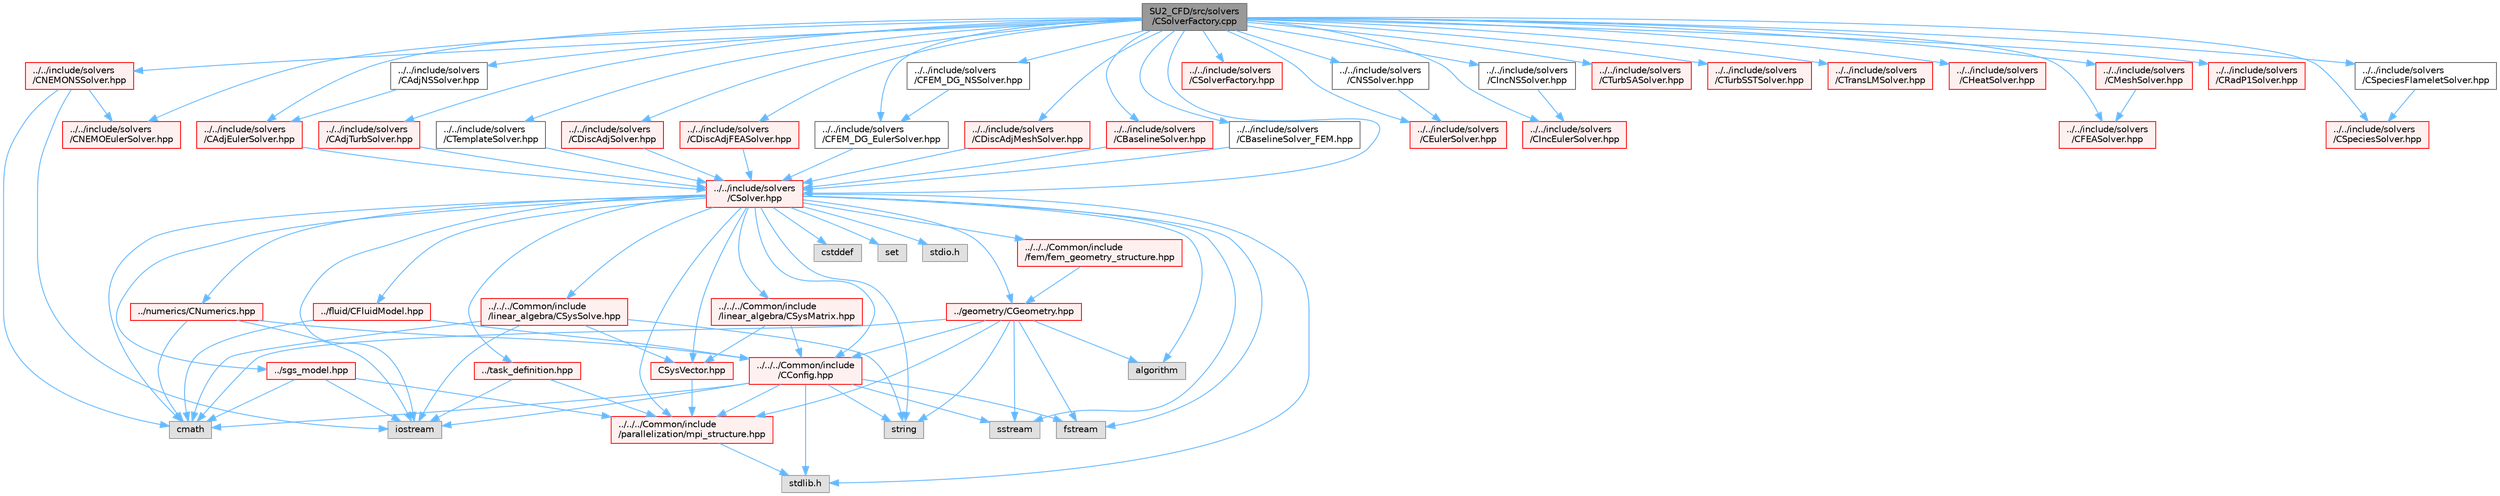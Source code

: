 digraph "SU2_CFD/src/solvers/CSolverFactory.cpp"
{
 // LATEX_PDF_SIZE
  bgcolor="transparent";
  edge [fontname=Helvetica,fontsize=10,labelfontname=Helvetica,labelfontsize=10];
  node [fontname=Helvetica,fontsize=10,shape=box,height=0.2,width=0.4];
  Node1 [id="Node000001",label="SU2_CFD/src/solvers\l/CSolverFactory.cpp",height=0.2,width=0.4,color="gray40", fillcolor="grey60", style="filled", fontcolor="black",tooltip="Main subroutines for CSolverFactoryclass."];
  Node1 -> Node2 [id="edge1_Node000001_Node000002",color="steelblue1",style="solid",tooltip=" "];
  Node2 [id="Node000002",label="../../include/solvers\l/CSolver.hpp",height=0.2,width=0.4,color="red", fillcolor="#FFF0F0", style="filled",URL="$CSolver_8hpp.html",tooltip="Headers of the CSolver class which is inherited by all of the other solvers."];
  Node2 -> Node3 [id="edge2_Node000002_Node000003",color="steelblue1",style="solid",tooltip=" "];
  Node3 [id="Node000003",label="../../../Common/include\l/parallelization/mpi_structure.hpp",height=0.2,width=0.4,color="red", fillcolor="#FFF0F0", style="filled",URL="$mpi__structure_8hpp.html",tooltip="Headers of the mpi interface for generalized datatypes. The subroutines and functions are in the mpi_..."];
  Node3 -> Node4 [id="edge3_Node000003_Node000004",color="steelblue1",style="solid",tooltip=" "];
  Node4 [id="Node000004",label="stdlib.h",height=0.2,width=0.4,color="grey60", fillcolor="#E0E0E0", style="filled",tooltip=" "];
  Node2 -> Node16 [id="edge4_Node000002_Node000016",color="steelblue1",style="solid",tooltip=" "];
  Node16 [id="Node000016",label="cmath",height=0.2,width=0.4,color="grey60", fillcolor="#E0E0E0", style="filled",tooltip=" "];
  Node2 -> Node13 [id="edge5_Node000002_Node000013",color="steelblue1",style="solid",tooltip=" "];
  Node13 [id="Node000013",label="cstddef",height=0.2,width=0.4,color="grey60", fillcolor="#E0E0E0", style="filled",tooltip=" "];
  Node2 -> Node17 [id="edge6_Node000002_Node000017",color="steelblue1",style="solid",tooltip=" "];
  Node17 [id="Node000017",label="string",height=0.2,width=0.4,color="grey60", fillcolor="#E0E0E0", style="filled",tooltip=" "];
  Node2 -> Node18 [id="edge7_Node000002_Node000018",color="steelblue1",style="solid",tooltip=" "];
  Node18 [id="Node000018",label="fstream",height=0.2,width=0.4,color="grey60", fillcolor="#E0E0E0", style="filled",tooltip=" "];
  Node2 -> Node19 [id="edge8_Node000002_Node000019",color="steelblue1",style="solid",tooltip=" "];
  Node19 [id="Node000019",label="sstream",height=0.2,width=0.4,color="grey60", fillcolor="#E0E0E0", style="filled",tooltip=" "];
  Node2 -> Node20 [id="edge9_Node000002_Node000020",color="steelblue1",style="solid",tooltip=" "];
  Node20 [id="Node000020",label="algorithm",height=0.2,width=0.4,color="grey60", fillcolor="#E0E0E0", style="filled",tooltip=" "];
  Node2 -> Node6 [id="edge10_Node000002_Node000006",color="steelblue1",style="solid",tooltip=" "];
  Node6 [id="Node000006",label="iostream",height=0.2,width=0.4,color="grey60", fillcolor="#E0E0E0", style="filled",tooltip=" "];
  Node2 -> Node21 [id="edge11_Node000002_Node000021",color="steelblue1",style="solid",tooltip=" "];
  Node21 [id="Node000021",label="set",height=0.2,width=0.4,color="grey60", fillcolor="#E0E0E0", style="filled",tooltip=" "];
  Node2 -> Node4 [id="edge12_Node000002_Node000004",color="steelblue1",style="solid",tooltip=" "];
  Node2 -> Node22 [id="edge13_Node000002_Node000022",color="steelblue1",style="solid",tooltip=" "];
  Node22 [id="Node000022",label="stdio.h",height=0.2,width=0.4,color="grey60", fillcolor="#E0E0E0", style="filled",tooltip=" "];
  Node2 -> Node23 [id="edge14_Node000002_Node000023",color="steelblue1",style="solid",tooltip=" "];
  Node23 [id="Node000023",label="../fluid/CFluidModel.hpp",height=0.2,width=0.4,color="red", fillcolor="#FFF0F0", style="filled",URL="$CFluidModel_8hpp.html",tooltip="Defines the main fluid model class for thermophysical properties."];
  Node23 -> Node16 [id="edge15_Node000023_Node000016",color="steelblue1",style="solid",tooltip=" "];
  Node23 -> Node25 [id="edge16_Node000023_Node000025",color="steelblue1",style="solid",tooltip=" "];
  Node25 [id="Node000025",label="../../../Common/include\l/CConfig.hpp",height=0.2,width=0.4,color="red", fillcolor="#FFF0F0", style="filled",URL="$CConfig_8hpp.html",tooltip="All the information about the definition of the physical problem. The subroutines and functions are i..."];
  Node25 -> Node3 [id="edge17_Node000025_Node000003",color="steelblue1",style="solid",tooltip=" "];
  Node25 -> Node6 [id="edge18_Node000025_Node000006",color="steelblue1",style="solid",tooltip=" "];
  Node25 -> Node18 [id="edge19_Node000025_Node000018",color="steelblue1",style="solid",tooltip=" "];
  Node25 -> Node19 [id="edge20_Node000025_Node000019",color="steelblue1",style="solid",tooltip=" "];
  Node25 -> Node17 [id="edge21_Node000025_Node000017",color="steelblue1",style="solid",tooltip=" "];
  Node25 -> Node4 [id="edge22_Node000025_Node000004",color="steelblue1",style="solid",tooltip=" "];
  Node25 -> Node16 [id="edge23_Node000025_Node000016",color="steelblue1",style="solid",tooltip=" "];
  Node2 -> Node47 [id="edge24_Node000002_Node000047",color="steelblue1",style="solid",tooltip=" "];
  Node47 [id="Node000047",label="../task_definition.hpp",height=0.2,width=0.4,color="red", fillcolor="#FFF0F0", style="filled",URL="$task__definition_8hpp.html",tooltip="Header of the task definition class for the SU2 solvers."];
  Node47 -> Node3 [id="edge25_Node000047_Node000003",color="steelblue1",style="solid",tooltip=" "];
  Node47 -> Node6 [id="edge26_Node000047_Node000006",color="steelblue1",style="solid",tooltip=" "];
  Node2 -> Node49 [id="edge27_Node000002_Node000049",color="steelblue1",style="solid",tooltip=" "];
  Node49 [id="Node000049",label="../numerics/CNumerics.hpp",height=0.2,width=0.4,color="red", fillcolor="#FFF0F0", style="filled",URL="$CNumerics_8hpp.html",tooltip="Declaration of the base numerics class, the implementation is in the CNumerics.cpp file."];
  Node49 -> Node16 [id="edge28_Node000049_Node000016",color="steelblue1",style="solid",tooltip=" "];
  Node49 -> Node6 [id="edge29_Node000049_Node000006",color="steelblue1",style="solid",tooltip=" "];
  Node49 -> Node25 [id="edge30_Node000049_Node000025",color="steelblue1",style="solid",tooltip=" "];
  Node2 -> Node52 [id="edge31_Node000002_Node000052",color="steelblue1",style="solid",tooltip=" "];
  Node52 [id="Node000052",label="../sgs_model.hpp",height=0.2,width=0.4,color="red", fillcolor="#FFF0F0", style="filled",URL="$sgs__model_8hpp.html",tooltip="Headers of the LES subgrid scale models of the SU2 solvers."];
  Node52 -> Node3 [id="edge32_Node000052_Node000003",color="steelblue1",style="solid",tooltip=" "];
  Node52 -> Node6 [id="edge33_Node000052_Node000006",color="steelblue1",style="solid",tooltip=" "];
  Node52 -> Node16 [id="edge34_Node000052_Node000016",color="steelblue1",style="solid",tooltip=" "];
  Node2 -> Node54 [id="edge35_Node000002_Node000054",color="steelblue1",style="solid",tooltip=" "];
  Node54 [id="Node000054",label="../../../Common/include\l/fem/fem_geometry_structure.hpp",height=0.2,width=0.4,color="red", fillcolor="#FFF0F0", style="filled",URL="$fem__geometry__structure_8hpp.html",tooltip="Headers of the main subroutines for creating the geometrical structure for the FEM solver...."];
  Node54 -> Node55 [id="edge36_Node000054_Node000055",color="steelblue1",style="solid",tooltip=" "];
  Node55 [id="Node000055",label="../geometry/CGeometry.hpp",height=0.2,width=0.4,color="red", fillcolor="#FFF0F0", style="filled",URL="$CGeometry_8hpp.html",tooltip="Headers of the main subroutines for creating the geometrical structure. The subroutines and functions..."];
  Node55 -> Node3 [id="edge37_Node000055_Node000003",color="steelblue1",style="solid",tooltip=" "];
  Node55 -> Node17 [id="edge38_Node000055_Node000017",color="steelblue1",style="solid",tooltip=" "];
  Node55 -> Node18 [id="edge39_Node000055_Node000018",color="steelblue1",style="solid",tooltip=" "];
  Node55 -> Node19 [id="edge40_Node000055_Node000019",color="steelblue1",style="solid",tooltip=" "];
  Node55 -> Node16 [id="edge41_Node000055_Node000016",color="steelblue1",style="solid",tooltip=" "];
  Node55 -> Node20 [id="edge42_Node000055_Node000020",color="steelblue1",style="solid",tooltip=" "];
  Node55 -> Node25 [id="edge43_Node000055_Node000025",color="steelblue1",style="solid",tooltip=" "];
  Node2 -> Node55 [id="edge44_Node000002_Node000055",color="steelblue1",style="solid",tooltip=" "];
  Node2 -> Node25 [id="edge45_Node000002_Node000025",color="steelblue1",style="solid",tooltip=" "];
  Node2 -> Node74 [id="edge46_Node000002_Node000074",color="steelblue1",style="solid",tooltip=" "];
  Node74 [id="Node000074",label="../../../Common/include\l/linear_algebra/CSysMatrix.hpp",height=0.2,width=0.4,color="red", fillcolor="#FFF0F0", style="filled",URL="$CSysMatrix_8hpp.html",tooltip="Declaration of the block-sparse matrix class. The implemtation is in CSysMatrix.cpp."];
  Node74 -> Node25 [id="edge47_Node000074_Node000025",color="steelblue1",style="solid",tooltip=" "];
  Node74 -> Node75 [id="edge48_Node000074_Node000075",color="steelblue1",style="solid",tooltip=" "];
  Node75 [id="Node000075",label="CSysVector.hpp",height=0.2,width=0.4,color="red", fillcolor="#FFF0F0", style="filled",URL="$CSysVector_8hpp.html",tooltip="Declararion and inlines of the vector class used in the solution of large, distributed,..."];
  Node75 -> Node3 [id="edge49_Node000075_Node000003",color="steelblue1",style="solid",tooltip=" "];
  Node2 -> Node75 [id="edge50_Node000002_Node000075",color="steelblue1",style="solid",tooltip=" "];
  Node2 -> Node78 [id="edge51_Node000002_Node000078",color="steelblue1",style="solid",tooltip=" "];
  Node78 [id="Node000078",label="../../../Common/include\l/linear_algebra/CSysSolve.hpp",height=0.2,width=0.4,color="red", fillcolor="#FFF0F0", style="filled",URL="$CSysSolve_8hpp.html",tooltip="Headers for the classes related to linear solvers (CG, FGMRES, etc) The subroutines and functions are..."];
  Node78 -> Node16 [id="edge52_Node000078_Node000016",color="steelblue1",style="solid",tooltip=" "];
  Node78 -> Node6 [id="edge53_Node000078_Node000006",color="steelblue1",style="solid",tooltip=" "];
  Node78 -> Node17 [id="edge54_Node000078_Node000017",color="steelblue1",style="solid",tooltip=" "];
  Node78 -> Node75 [id="edge55_Node000078_Node000075",color="steelblue1",style="solid",tooltip=" "];
  Node1 -> Node88 [id="edge56_Node000001_Node000088",color="steelblue1",style="solid",tooltip=" "];
  Node88 [id="Node000088",label="../../include/solvers\l/CSolverFactory.hpp",height=0.2,width=0.4,color="red", fillcolor="#FFF0F0", style="filled",URL="$CSolverFactory_8hpp.html",tooltip="Headers of the CSolverFactory class."];
  Node1 -> Node89 [id="edge57_Node000001_Node000089",color="steelblue1",style="solid",tooltip=" "];
  Node89 [id="Node000089",label="../../include/solvers\l/CEulerSolver.hpp",height=0.2,width=0.4,color="red", fillcolor="#FFF0F0", style="filled",URL="$CEulerSolver_8hpp.html",tooltip="Headers of the CEulerSolver class."];
  Node1 -> Node94 [id="edge58_Node000001_Node000094",color="steelblue1",style="solid",tooltip=" "];
  Node94 [id="Node000094",label="../../include/solvers\l/CIncEulerSolver.hpp",height=0.2,width=0.4,color="red", fillcolor="#FFF0F0", style="filled",URL="$CIncEulerSolver_8hpp.html",tooltip="Headers of the CIncEulerSolver class."];
  Node1 -> Node96 [id="edge59_Node000001_Node000096",color="steelblue1",style="solid",tooltip=" "];
  Node96 [id="Node000096",label="../../include/solvers\l/CNSSolver.hpp",height=0.2,width=0.4,color="grey40", fillcolor="white", style="filled",URL="$CNSSolver_8hpp.html",tooltip="Headers of the CNSSolver class."];
  Node96 -> Node89 [id="edge60_Node000096_Node000089",color="steelblue1",style="solid",tooltip=" "];
  Node1 -> Node97 [id="edge61_Node000001_Node000097",color="steelblue1",style="solid",tooltip=" "];
  Node97 [id="Node000097",label="../../include/solvers\l/CIncNSSolver.hpp",height=0.2,width=0.4,color="grey40", fillcolor="white", style="filled",URL="$CIncNSSolver_8hpp.html",tooltip="Headers of the CIncNSSolver class."];
  Node97 -> Node94 [id="edge62_Node000097_Node000094",color="steelblue1",style="solid",tooltip=" "];
  Node1 -> Node98 [id="edge63_Node000001_Node000098",color="steelblue1",style="solid",tooltip=" "];
  Node98 [id="Node000098",label="../../include/solvers\l/CNEMOEulerSolver.hpp",height=0.2,width=0.4,color="red", fillcolor="#FFF0F0", style="filled",URL="$CNEMOEulerSolver_8hpp.html",tooltip="Headers of the CNEMOEulerSolver class."];
  Node1 -> Node101 [id="edge64_Node000001_Node000101",color="steelblue1",style="solid",tooltip=" "];
  Node101 [id="Node000101",label="../../include/solvers\l/CNEMONSSolver.hpp",height=0.2,width=0.4,color="red", fillcolor="#FFF0F0", style="filled",URL="$CNEMONSSolver_8hpp.html",tooltip="Headers of the CNEMONSSolver class."];
  Node101 -> Node16 [id="edge65_Node000101_Node000016",color="steelblue1",style="solid",tooltip=" "];
  Node101 -> Node6 [id="edge66_Node000101_Node000006",color="steelblue1",style="solid",tooltip=" "];
  Node101 -> Node98 [id="edge67_Node000101_Node000098",color="steelblue1",style="solid",tooltip=" "];
  Node1 -> Node102 [id="edge68_Node000001_Node000102",color="steelblue1",style="solid",tooltip=" "];
  Node102 [id="Node000102",label="../../include/solvers\l/CTurbSASolver.hpp",height=0.2,width=0.4,color="red", fillcolor="#FFF0F0", style="filled",URL="$CTurbSASolver_8hpp.html",tooltip="Headers of the CTurbSASolver class."];
  Node1 -> Node108 [id="edge69_Node000001_Node000108",color="steelblue1",style="solid",tooltip=" "];
  Node108 [id="Node000108",label="../../include/solvers\l/CTurbSSTSolver.hpp",height=0.2,width=0.4,color="red", fillcolor="#FFF0F0", style="filled",URL="$CTurbSSTSolver_8hpp.html",tooltip="Headers of the CTurbSSTSolver class."];
  Node1 -> Node109 [id="edge70_Node000001_Node000109",color="steelblue1",style="solid",tooltip=" "];
  Node109 [id="Node000109",label="../../include/solvers\l/CTransLMSolver.hpp",height=0.2,width=0.4,color="red", fillcolor="#FFF0F0", style="filled",URL="$CTransLMSolver_8hpp.html",tooltip="Headers of the CTransLMSolver class."];
  Node1 -> Node111 [id="edge71_Node000001_Node000111",color="steelblue1",style="solid",tooltip=" "];
  Node111 [id="Node000111",label="../../include/solvers\l/CAdjEulerSolver.hpp",height=0.2,width=0.4,color="red", fillcolor="#FFF0F0", style="filled",URL="$CAdjEulerSolver_8hpp.html",tooltip="Headers of the CAdjEulerSolver class."];
  Node111 -> Node2 [id="edge72_Node000111_Node000002",color="steelblue1",style="solid",tooltip=" "];
  Node1 -> Node113 [id="edge73_Node000001_Node000113",color="steelblue1",style="solid",tooltip=" "];
  Node113 [id="Node000113",label="../../include/solvers\l/CAdjNSSolver.hpp",height=0.2,width=0.4,color="grey40", fillcolor="white", style="filled",URL="$CAdjNSSolver_8hpp.html",tooltip="Headers of the CAdjNSSolver class."];
  Node113 -> Node111 [id="edge74_Node000113_Node000111",color="steelblue1",style="solid",tooltip=" "];
  Node1 -> Node114 [id="edge75_Node000001_Node000114",color="steelblue1",style="solid",tooltip=" "];
  Node114 [id="Node000114",label="../../include/solvers\l/CAdjTurbSolver.hpp",height=0.2,width=0.4,color="red", fillcolor="#FFF0F0", style="filled",URL="$CAdjTurbSolver_8hpp.html",tooltip="Headers of the CAdjTurbSolver class."];
  Node114 -> Node2 [id="edge76_Node000114_Node000002",color="steelblue1",style="solid",tooltip=" "];
  Node1 -> Node116 [id="edge77_Node000001_Node000116",color="steelblue1",style="solid",tooltip=" "];
  Node116 [id="Node000116",label="../../include/solvers\l/CHeatSolver.hpp",height=0.2,width=0.4,color="red", fillcolor="#FFF0F0", style="filled",URL="$CHeatSolver_8hpp.html",tooltip="Headers of the CHeatSolver class."];
  Node1 -> Node118 [id="edge78_Node000001_Node000118",color="steelblue1",style="solid",tooltip=" "];
  Node118 [id="Node000118",label="../../include/solvers\l/CFEASolver.hpp",height=0.2,width=0.4,color="red", fillcolor="#FFF0F0", style="filled",URL="$CFEASolver_8hpp.html",tooltip="Finite element solver for elasticity problems."];
  Node1 -> Node124 [id="edge79_Node000001_Node000124",color="steelblue1",style="solid",tooltip=" "];
  Node124 [id="Node000124",label="../../include/solvers\l/CTemplateSolver.hpp",height=0.2,width=0.4,color="grey40", fillcolor="white", style="filled",URL="$CTemplateSolver_8hpp.html",tooltip="Headers of the CTemplateSolver class."];
  Node124 -> Node2 [id="edge80_Node000124_Node000002",color="steelblue1",style="solid",tooltip=" "];
  Node1 -> Node125 [id="edge81_Node000001_Node000125",color="steelblue1",style="solid",tooltip=" "];
  Node125 [id="Node000125",label="../../include/solvers\l/CDiscAdjSolver.hpp",height=0.2,width=0.4,color="red", fillcolor="#FFF0F0", style="filled",URL="$CDiscAdjSolver_8hpp.html",tooltip="Headers of the CDiscAdjSolver class."];
  Node125 -> Node2 [id="edge82_Node000125_Node000002",color="steelblue1",style="solid",tooltip=" "];
  Node1 -> Node127 [id="edge83_Node000001_Node000127",color="steelblue1",style="solid",tooltip=" "];
  Node127 [id="Node000127",label="../../include/solvers\l/CDiscAdjFEASolver.hpp",height=0.2,width=0.4,color="red", fillcolor="#FFF0F0", style="filled",URL="$CDiscAdjFEASolver_8hpp.html",tooltip="Headers of the CDiscAdjFEASolver class."];
  Node127 -> Node2 [id="edge84_Node000127_Node000002",color="steelblue1",style="solid",tooltip=" "];
  Node1 -> Node130 [id="edge85_Node000001_Node000130",color="steelblue1",style="solid",tooltip=" "];
  Node130 [id="Node000130",label="../../include/solvers\l/CFEM_DG_EulerSolver.hpp",height=0.2,width=0.4,color="grey40", fillcolor="white", style="filled",URL="$CFEM__DG__EulerSolver_8hpp.html",tooltip="Headers of the CFEM_DG_EulerSolver class."];
  Node130 -> Node2 [id="edge86_Node000130_Node000002",color="steelblue1",style="solid",tooltip=" "];
  Node1 -> Node131 [id="edge87_Node000001_Node000131",color="steelblue1",style="solid",tooltip=" "];
  Node131 [id="Node000131",label="../../include/solvers\l/CFEM_DG_NSSolver.hpp",height=0.2,width=0.4,color="grey40", fillcolor="white", style="filled",URL="$CFEM__DG__NSSolver_8hpp.html",tooltip="Headers of the CFEM_DG_NSSolver class."];
  Node131 -> Node130 [id="edge88_Node000131_Node000130",color="steelblue1",style="solid",tooltip=" "];
  Node1 -> Node132 [id="edge89_Node000001_Node000132",color="steelblue1",style="solid",tooltip=" "];
  Node132 [id="Node000132",label="../../include/solvers\l/CMeshSolver.hpp",height=0.2,width=0.4,color="red", fillcolor="#FFF0F0", style="filled",URL="$CMeshSolver_8hpp.html",tooltip="Declaration and inlines of the class to compute the the discrete adjoint of the linear-elastic mesh s..."];
  Node132 -> Node118 [id="edge90_Node000132_Node000118",color="steelblue1",style="solid",tooltip=" "];
  Node1 -> Node136 [id="edge91_Node000001_Node000136",color="steelblue1",style="solid",tooltip=" "];
  Node136 [id="Node000136",label="../../include/solvers\l/CDiscAdjMeshSolver.hpp",height=0.2,width=0.4,color="red", fillcolor="#FFF0F0", style="filled",URL="$CDiscAdjMeshSolver_8hpp.html",tooltip=" "];
  Node136 -> Node2 [id="edge92_Node000136_Node000002",color="steelblue1",style="solid",tooltip=" "];
  Node1 -> Node138 [id="edge93_Node000001_Node000138",color="steelblue1",style="solid",tooltip=" "];
  Node138 [id="Node000138",label="../../include/solvers\l/CBaselineSolver.hpp",height=0.2,width=0.4,color="red", fillcolor="#FFF0F0", style="filled",URL="$CBaselineSolver_8hpp.html",tooltip=" "];
  Node138 -> Node2 [id="edge94_Node000138_Node000002",color="steelblue1",style="solid",tooltip=" "];
  Node1 -> Node140 [id="edge95_Node000001_Node000140",color="steelblue1",style="solid",tooltip=" "];
  Node140 [id="Node000140",label="../../include/solvers\l/CBaselineSolver_FEM.hpp",height=0.2,width=0.4,color="grey40", fillcolor="white", style="filled",URL="$CBaselineSolver__FEM_8hpp.html",tooltip=" "];
  Node140 -> Node2 [id="edge96_Node000140_Node000002",color="steelblue1",style="solid",tooltip=" "];
  Node1 -> Node141 [id="edge97_Node000001_Node000141",color="steelblue1",style="solid",tooltip=" "];
  Node141 [id="Node000141",label="../../include/solvers\l/CRadP1Solver.hpp",height=0.2,width=0.4,color="red", fillcolor="#FFF0F0", style="filled",URL="$CRadP1Solver_8hpp.html",tooltip="Declaration and inlines of the class to compute a P1 radiation problem."];
  Node1 -> Node144 [id="edge98_Node000001_Node000144",color="steelblue1",style="solid",tooltip=" "];
  Node144 [id="Node000144",label="../../include/solvers\l/CSpeciesSolver.hpp",height=0.2,width=0.4,color="red", fillcolor="#FFF0F0", style="filled",URL="$CSpeciesSolver_8hpp.html",tooltip="Headers of the CSpeciesSolver class."];
  Node1 -> Node146 [id="edge99_Node000001_Node000146",color="steelblue1",style="solid",tooltip=" "];
  Node146 [id="Node000146",label="../../include/solvers\l/CSpeciesFlameletSolver.hpp",height=0.2,width=0.4,color="grey40", fillcolor="white", style="filled",URL="$CSpeciesFlameletSolver_8hpp.html",tooltip="Headers of the CSpeciesFlameletSolver class."];
  Node146 -> Node144 [id="edge100_Node000146_Node000144",color="steelblue1",style="solid",tooltip=" "];
}
